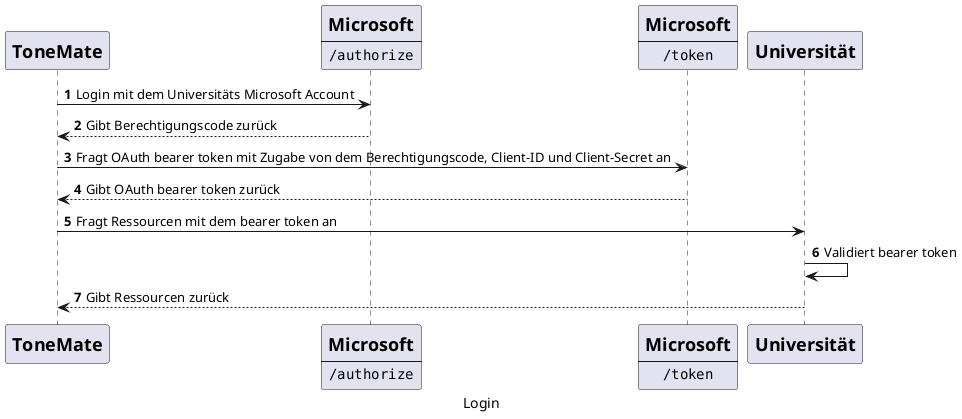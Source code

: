 @startuml

caption Login

autonumber
participant ToneMate [
    =ToneMate
]
participant MicrosoftAuth [
    =Microsoft
    ----
    ""/authorize""
]
participant MicrosoftToken [
    =Microsoft
    ----
    ""/token""
]
participant Uni [
    =Universität
]

ToneMate -> MicrosoftAuth: Login mit dem Universitäts Microsoft Account
ToneMate <-- MicrosoftAuth: Gibt Berechtigungscode zurück

ToneMate -> MicrosoftToken: Fragt OAuth bearer token mit Zugabe von dem Berechtigungscode, Client-ID und Client-Secret an
ToneMate <-- MicrosoftToken: Gibt OAuth bearer token zurück

ToneMate -> Uni: Fragt Ressourcen mit dem bearer token an
Uni -> Uni: Validiert bearer token
ToneMate <-- Uni: Gibt Ressourcen zurück
@enduml
